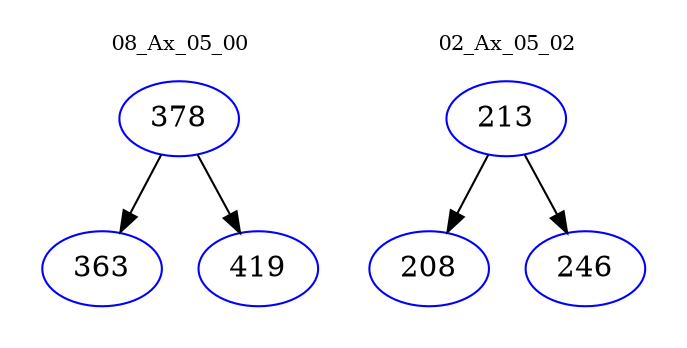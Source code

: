 digraph{
subgraph cluster_0 {
color = white
label = "08_Ax_05_00";
fontsize=10;
T0_378 [label="378", color="blue"]
T0_378 -> T0_363 [color="black"]
T0_363 [label="363", color="blue"]
T0_378 -> T0_419 [color="black"]
T0_419 [label="419", color="blue"]
}
subgraph cluster_1 {
color = white
label = "02_Ax_05_02";
fontsize=10;
T1_213 [label="213", color="blue"]
T1_213 -> T1_208 [color="black"]
T1_208 [label="208", color="blue"]
T1_213 -> T1_246 [color="black"]
T1_246 [label="246", color="blue"]
}
}
